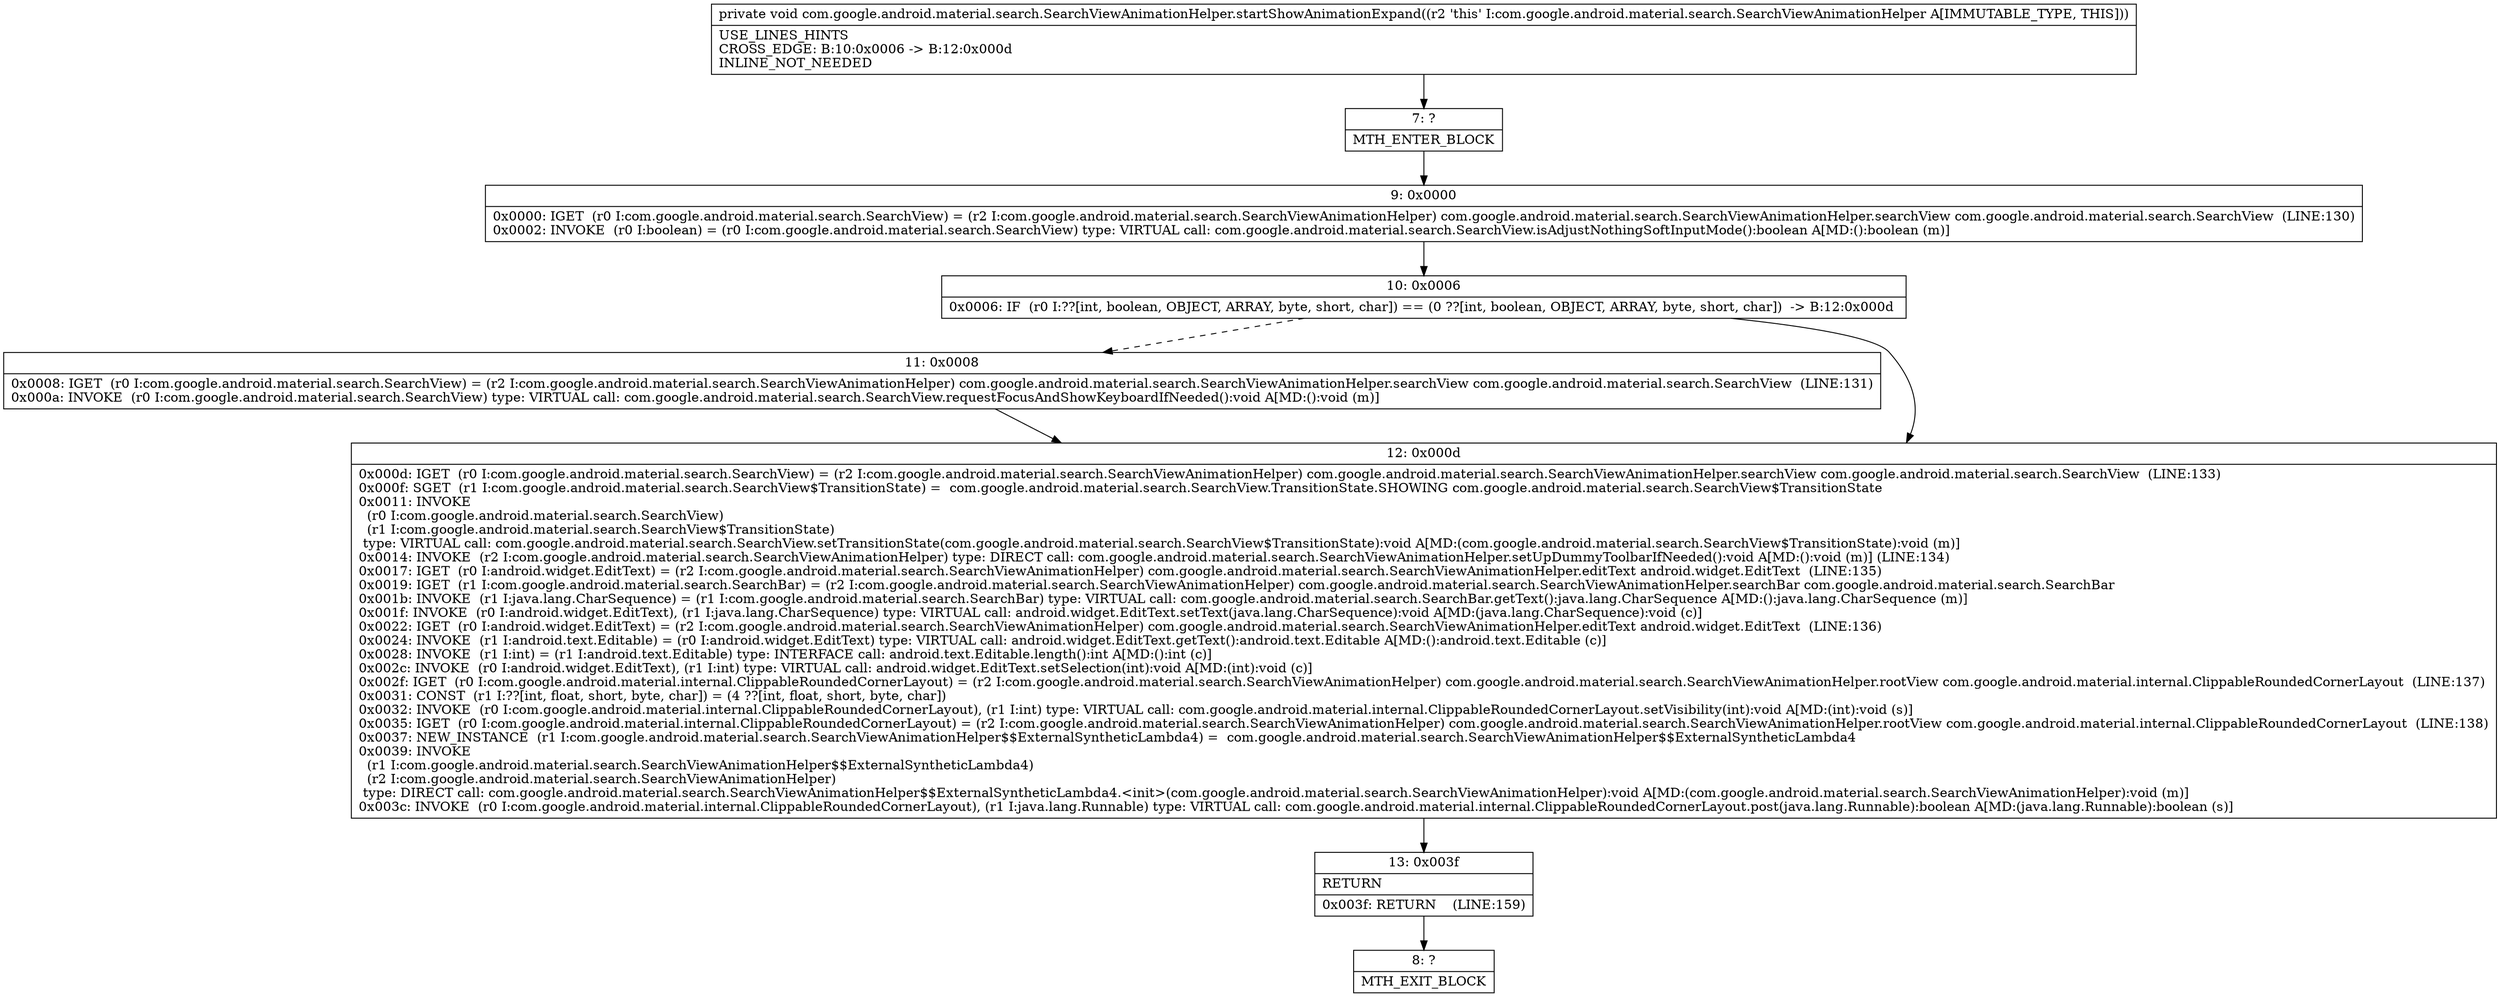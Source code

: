 digraph "CFG forcom.google.android.material.search.SearchViewAnimationHelper.startShowAnimationExpand()V" {
Node_7 [shape=record,label="{7\:\ ?|MTH_ENTER_BLOCK\l}"];
Node_9 [shape=record,label="{9\:\ 0x0000|0x0000: IGET  (r0 I:com.google.android.material.search.SearchView) = (r2 I:com.google.android.material.search.SearchViewAnimationHelper) com.google.android.material.search.SearchViewAnimationHelper.searchView com.google.android.material.search.SearchView  (LINE:130)\l0x0002: INVOKE  (r0 I:boolean) = (r0 I:com.google.android.material.search.SearchView) type: VIRTUAL call: com.google.android.material.search.SearchView.isAdjustNothingSoftInputMode():boolean A[MD:():boolean (m)]\l}"];
Node_10 [shape=record,label="{10\:\ 0x0006|0x0006: IF  (r0 I:??[int, boolean, OBJECT, ARRAY, byte, short, char]) == (0 ??[int, boolean, OBJECT, ARRAY, byte, short, char])  \-\> B:12:0x000d \l}"];
Node_11 [shape=record,label="{11\:\ 0x0008|0x0008: IGET  (r0 I:com.google.android.material.search.SearchView) = (r2 I:com.google.android.material.search.SearchViewAnimationHelper) com.google.android.material.search.SearchViewAnimationHelper.searchView com.google.android.material.search.SearchView  (LINE:131)\l0x000a: INVOKE  (r0 I:com.google.android.material.search.SearchView) type: VIRTUAL call: com.google.android.material.search.SearchView.requestFocusAndShowKeyboardIfNeeded():void A[MD:():void (m)]\l}"];
Node_12 [shape=record,label="{12\:\ 0x000d|0x000d: IGET  (r0 I:com.google.android.material.search.SearchView) = (r2 I:com.google.android.material.search.SearchViewAnimationHelper) com.google.android.material.search.SearchViewAnimationHelper.searchView com.google.android.material.search.SearchView  (LINE:133)\l0x000f: SGET  (r1 I:com.google.android.material.search.SearchView$TransitionState) =  com.google.android.material.search.SearchView.TransitionState.SHOWING com.google.android.material.search.SearchView$TransitionState \l0x0011: INVOKE  \l  (r0 I:com.google.android.material.search.SearchView)\l  (r1 I:com.google.android.material.search.SearchView$TransitionState)\l type: VIRTUAL call: com.google.android.material.search.SearchView.setTransitionState(com.google.android.material.search.SearchView$TransitionState):void A[MD:(com.google.android.material.search.SearchView$TransitionState):void (m)]\l0x0014: INVOKE  (r2 I:com.google.android.material.search.SearchViewAnimationHelper) type: DIRECT call: com.google.android.material.search.SearchViewAnimationHelper.setUpDummyToolbarIfNeeded():void A[MD:():void (m)] (LINE:134)\l0x0017: IGET  (r0 I:android.widget.EditText) = (r2 I:com.google.android.material.search.SearchViewAnimationHelper) com.google.android.material.search.SearchViewAnimationHelper.editText android.widget.EditText  (LINE:135)\l0x0019: IGET  (r1 I:com.google.android.material.search.SearchBar) = (r2 I:com.google.android.material.search.SearchViewAnimationHelper) com.google.android.material.search.SearchViewAnimationHelper.searchBar com.google.android.material.search.SearchBar \l0x001b: INVOKE  (r1 I:java.lang.CharSequence) = (r1 I:com.google.android.material.search.SearchBar) type: VIRTUAL call: com.google.android.material.search.SearchBar.getText():java.lang.CharSequence A[MD:():java.lang.CharSequence (m)]\l0x001f: INVOKE  (r0 I:android.widget.EditText), (r1 I:java.lang.CharSequence) type: VIRTUAL call: android.widget.EditText.setText(java.lang.CharSequence):void A[MD:(java.lang.CharSequence):void (c)]\l0x0022: IGET  (r0 I:android.widget.EditText) = (r2 I:com.google.android.material.search.SearchViewAnimationHelper) com.google.android.material.search.SearchViewAnimationHelper.editText android.widget.EditText  (LINE:136)\l0x0024: INVOKE  (r1 I:android.text.Editable) = (r0 I:android.widget.EditText) type: VIRTUAL call: android.widget.EditText.getText():android.text.Editable A[MD:():android.text.Editable (c)]\l0x0028: INVOKE  (r1 I:int) = (r1 I:android.text.Editable) type: INTERFACE call: android.text.Editable.length():int A[MD:():int (c)]\l0x002c: INVOKE  (r0 I:android.widget.EditText), (r1 I:int) type: VIRTUAL call: android.widget.EditText.setSelection(int):void A[MD:(int):void (c)]\l0x002f: IGET  (r0 I:com.google.android.material.internal.ClippableRoundedCornerLayout) = (r2 I:com.google.android.material.search.SearchViewAnimationHelper) com.google.android.material.search.SearchViewAnimationHelper.rootView com.google.android.material.internal.ClippableRoundedCornerLayout  (LINE:137)\l0x0031: CONST  (r1 I:??[int, float, short, byte, char]) = (4 ??[int, float, short, byte, char]) \l0x0032: INVOKE  (r0 I:com.google.android.material.internal.ClippableRoundedCornerLayout), (r1 I:int) type: VIRTUAL call: com.google.android.material.internal.ClippableRoundedCornerLayout.setVisibility(int):void A[MD:(int):void (s)]\l0x0035: IGET  (r0 I:com.google.android.material.internal.ClippableRoundedCornerLayout) = (r2 I:com.google.android.material.search.SearchViewAnimationHelper) com.google.android.material.search.SearchViewAnimationHelper.rootView com.google.android.material.internal.ClippableRoundedCornerLayout  (LINE:138)\l0x0037: NEW_INSTANCE  (r1 I:com.google.android.material.search.SearchViewAnimationHelper$$ExternalSyntheticLambda4) =  com.google.android.material.search.SearchViewAnimationHelper$$ExternalSyntheticLambda4 \l0x0039: INVOKE  \l  (r1 I:com.google.android.material.search.SearchViewAnimationHelper$$ExternalSyntheticLambda4)\l  (r2 I:com.google.android.material.search.SearchViewAnimationHelper)\l type: DIRECT call: com.google.android.material.search.SearchViewAnimationHelper$$ExternalSyntheticLambda4.\<init\>(com.google.android.material.search.SearchViewAnimationHelper):void A[MD:(com.google.android.material.search.SearchViewAnimationHelper):void (m)]\l0x003c: INVOKE  (r0 I:com.google.android.material.internal.ClippableRoundedCornerLayout), (r1 I:java.lang.Runnable) type: VIRTUAL call: com.google.android.material.internal.ClippableRoundedCornerLayout.post(java.lang.Runnable):boolean A[MD:(java.lang.Runnable):boolean (s)]\l}"];
Node_13 [shape=record,label="{13\:\ 0x003f|RETURN\l|0x003f: RETURN    (LINE:159)\l}"];
Node_8 [shape=record,label="{8\:\ ?|MTH_EXIT_BLOCK\l}"];
MethodNode[shape=record,label="{private void com.google.android.material.search.SearchViewAnimationHelper.startShowAnimationExpand((r2 'this' I:com.google.android.material.search.SearchViewAnimationHelper A[IMMUTABLE_TYPE, THIS]))  | USE_LINES_HINTS\lCROSS_EDGE: B:10:0x0006 \-\> B:12:0x000d\lINLINE_NOT_NEEDED\l}"];
MethodNode -> Node_7;Node_7 -> Node_9;
Node_9 -> Node_10;
Node_10 -> Node_11[style=dashed];
Node_10 -> Node_12;
Node_11 -> Node_12;
Node_12 -> Node_13;
Node_13 -> Node_8;
}


